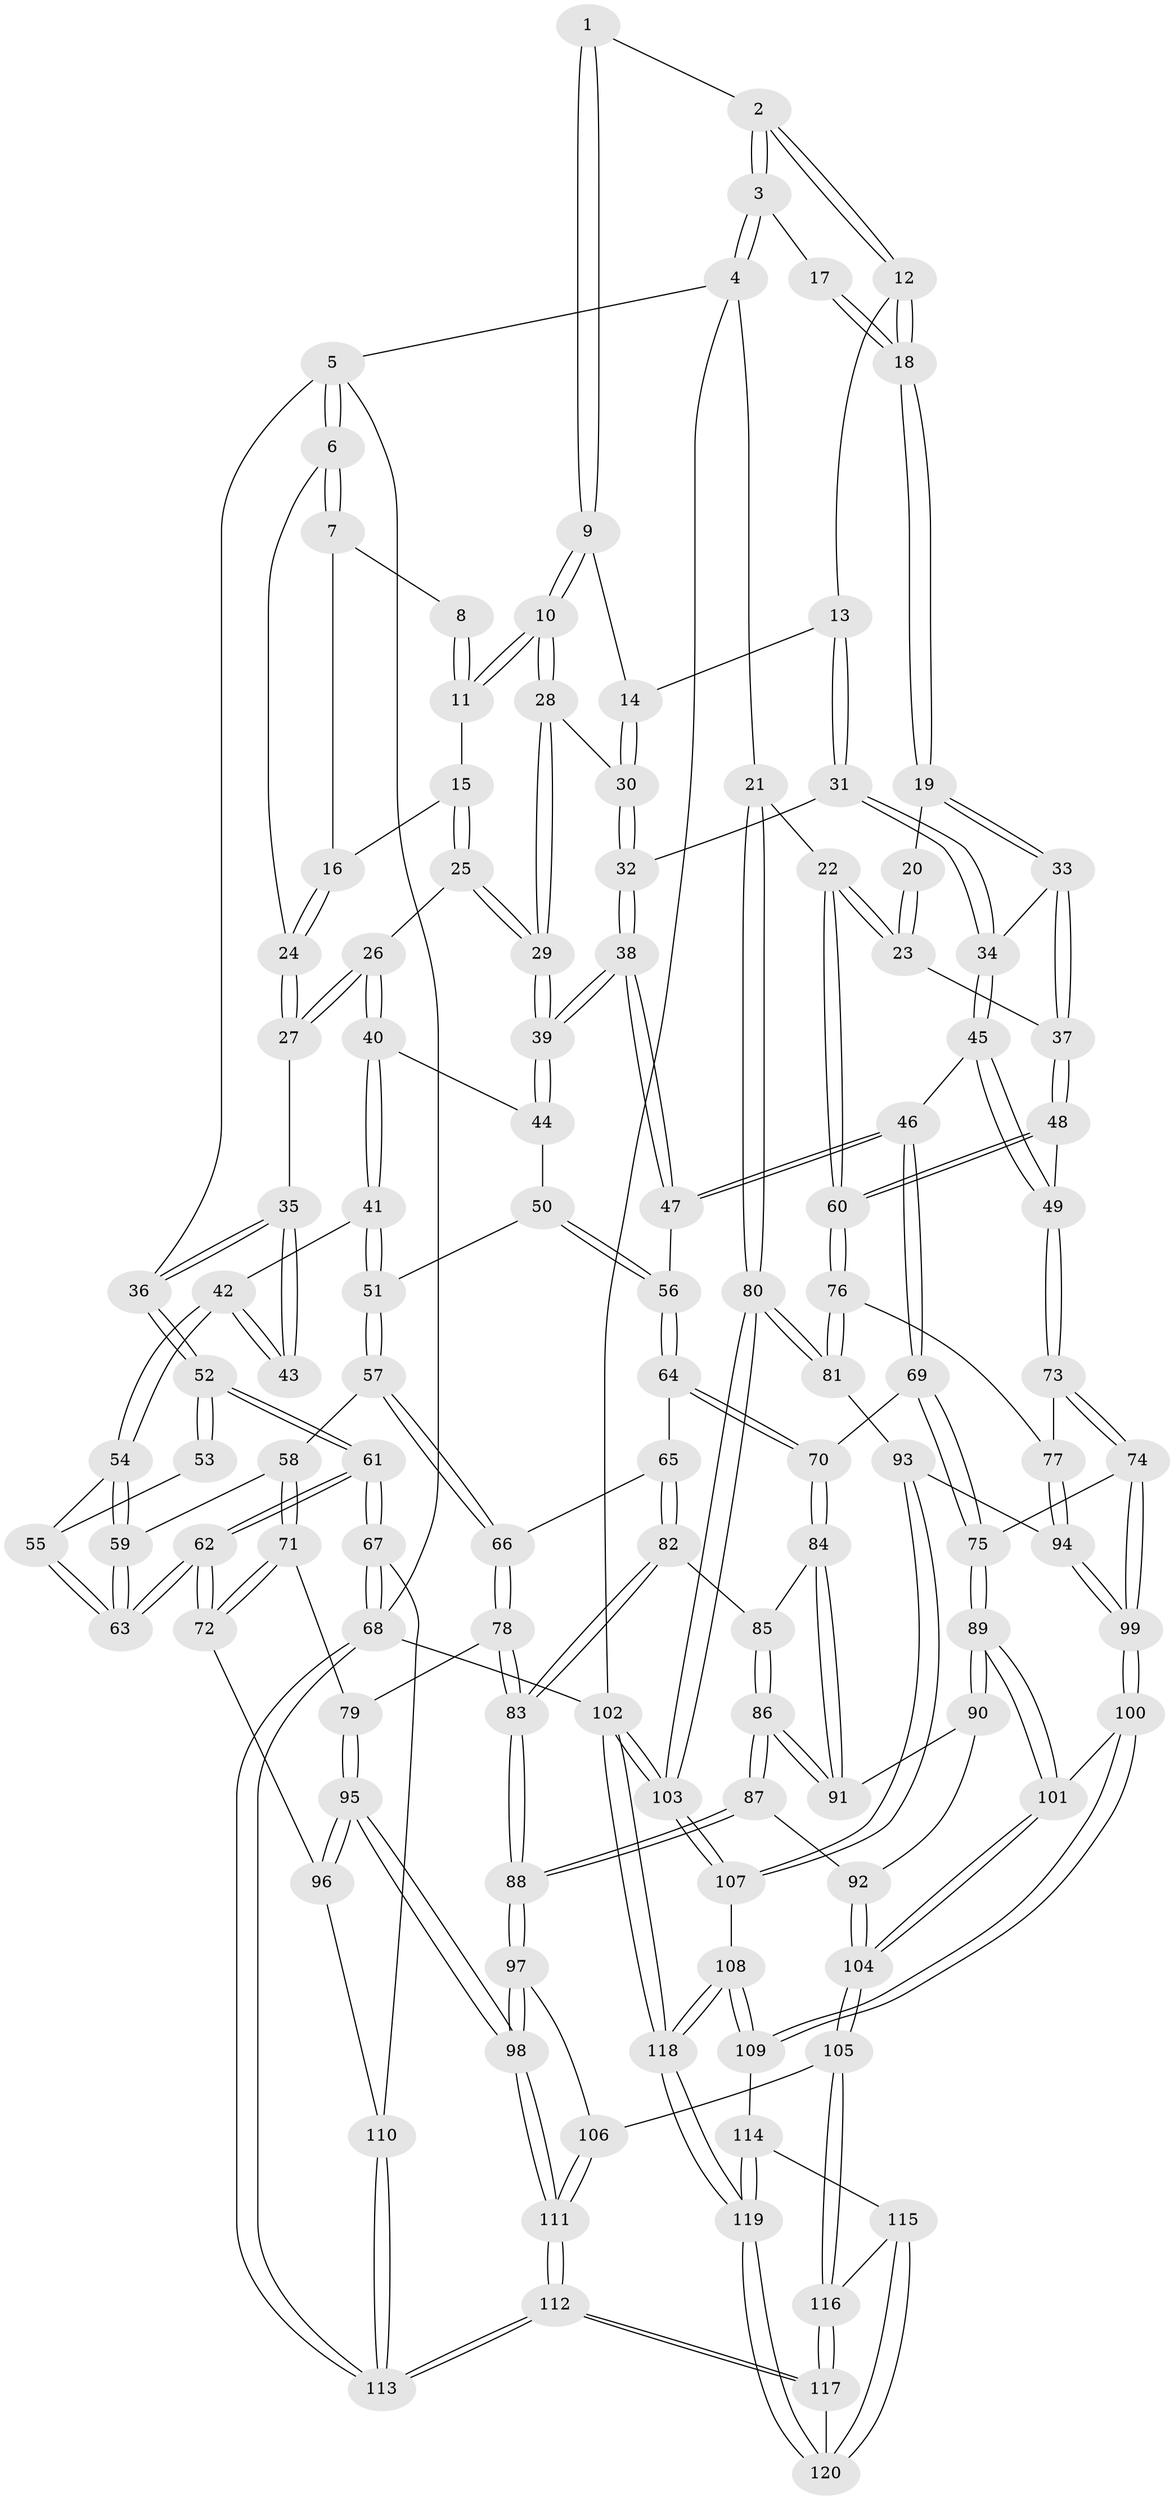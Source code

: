 // Generated by graph-tools (version 1.1) at 2025/27/03/09/25 03:27:03]
// undirected, 120 vertices, 297 edges
graph export_dot {
graph [start="1"]
  node [color=gray90,style=filled];
  1 [pos="+0.6737736851691872+0"];
  2 [pos="+0.8706835273887563+0"];
  3 [pos="+1+0"];
  4 [pos="+1+0"];
  5 [pos="+0+0"];
  6 [pos="+0.02392549951638877+0"];
  7 [pos="+0.2554157107678976+0"];
  8 [pos="+0.5360227679540946+0"];
  9 [pos="+0.6743766792731521+0.09425271096808764"];
  10 [pos="+0.5622936093412476+0.10642577233753865"];
  11 [pos="+0.5301963894302729+0.074916485965092"];
  12 [pos="+0.7637178243616983+0.11364368793243976"];
  13 [pos="+0.7578234294879245+0.11319266376703002"];
  14 [pos="+0.6834699119991183+0.09859882684749446"];
  15 [pos="+0.423130052971941+0.08558084847010834"];
  16 [pos="+0.39686705048734344+0.05767670970420487"];
  17 [pos="+0.9179912761094031+0"];
  18 [pos="+0.7807093625079146+0.12502207048540023"];
  19 [pos="+0.8107368655631292+0.14749822787762373"];
  20 [pos="+0.8899197231197523+0.029157105780743226"];
  21 [pos="+1+0.22691775134338893"];
  22 [pos="+1+0.23858508968210143"];
  23 [pos="+1+0.23610694936071977"];
  24 [pos="+0.2095094939140318+0.11151310162066118"];
  25 [pos="+0.394708712086736+0.14185351624004344"];
  26 [pos="+0.2655228210287176+0.20977801781928004"];
  27 [pos="+0.2138241621324384+0.13572585868330822"];
  28 [pos="+0.5523135231744375+0.16551542520904403"];
  29 [pos="+0.4881942054408426+0.27165784623063355"];
  30 [pos="+0.65522937937074+0.2518547757602266"];
  31 [pos="+0.6682947351953739+0.27021570969447206"];
  32 [pos="+0.6618365623430006+0.2668339885368315"];
  33 [pos="+0.846486250083177+0.1921169180157284"];
  34 [pos="+0.6803703200166404+0.27983148726206075"];
  35 [pos="+0.04256049478842229+0.23346806586086266"];
  36 [pos="+0+0.1106758183247013"];
  37 [pos="+0.9175528950165593+0.24026488560414114"];
  38 [pos="+0.48534796695970805+0.3343523371982037"];
  39 [pos="+0.47983012120728064+0.32091711936576967"];
  40 [pos="+0.26897126853177916+0.24101348615565438"];
  41 [pos="+0.21825470246417522+0.29133723333143496"];
  42 [pos="+0.14568593704896438+0.33566393665895017"];
  43 [pos="+0.10730452059478586+0.3179748210091262"];
  44 [pos="+0.27441691695358905+0.24534052524317432"];
  45 [pos="+0.7229348902461904+0.4160109314298348"];
  46 [pos="+0.7204255993938479+0.41720673697213106"];
  47 [pos="+0.487664686042432+0.3632493183932869"];
  48 [pos="+0.7839178254981433+0.4128292441371084"];
  49 [pos="+0.7533737016262172+0.418260523685052"];
  50 [pos="+0.31183101250426715+0.3776883393795126"];
  51 [pos="+0.27146035936875806+0.443183395537282"];
  52 [pos="+0+0.2008049625354043"];
  53 [pos="+0.046435133191609676+0.36086406539026106"];
  54 [pos="+0.1479783150149257+0.37947028394527543"];
  55 [pos="+0.010978439493201868+0.43450652928662803"];
  56 [pos="+0.47378304505705243+0.39550678036078873"];
  57 [pos="+0.2637417237141187+0.47349372059523553"];
  58 [pos="+0.17067764394664048+0.4548299992742507"];
  59 [pos="+0.16730014802308113+0.4512322609288911"];
  60 [pos="+0.8833194533323029+0.503529171478983"];
  61 [pos="+0+0.5917314741258666"];
  62 [pos="+0+0.589662483055667"];
  63 [pos="+0+0.4891795957942377"];
  64 [pos="+0.4733488102502572+0.3980187323443101"];
  65 [pos="+0.30126949230327477+0.4943403632641224"];
  66 [pos="+0.267548636747125+0.4776599121565308"];
  67 [pos="+0+0.6485311403019324"];
  68 [pos="+0+1"];
  69 [pos="+0.658610324003798+0.5105986987354743"];
  70 [pos="+0.49969975881061696+0.5098828316188974"];
  71 [pos="+0.12629848270234215+0.5848819381006345"];
  72 [pos="+0.03418613570842001+0.6169107995889427"];
  73 [pos="+0.7696087723810547+0.6101351326575388"];
  74 [pos="+0.7472295520444041+0.6270622052091607"];
  75 [pos="+0.6687585486971542+0.5966939847725518"];
  76 [pos="+0.9066226611280319+0.56008089446411"];
  77 [pos="+0.793329893524983+0.6055213783411159"];
  78 [pos="+0.20036989930446847+0.610900428671953"];
  79 [pos="+0.19848079056624945+0.6116037328968117"];
  80 [pos="+1+0.5676795034622323"];
  81 [pos="+0.9571402505848201+0.5971901321678472"];
  82 [pos="+0.32571851862970747+0.5425755807114798"];
  83 [pos="+0.29700111643397525+0.6270248446386478"];
  84 [pos="+0.49674409084214766+0.5205504689464913"];
  85 [pos="+0.3946807454720275+0.562371457469846"];
  86 [pos="+0.3965628462023042+0.643621088722641"];
  87 [pos="+0.3897119749122081+0.676233567098526"];
  88 [pos="+0.33652291431516745+0.7068262985144643"];
  89 [pos="+0.5954144584082606+0.6528389729510432"];
  90 [pos="+0.5139349916701516+0.5794379189616812"];
  91 [pos="+0.5085318814680473+0.5661523028717809"];
  92 [pos="+0.452339779451872+0.6815296872027927"];
  93 [pos="+0.9035822906515582+0.7202671774879887"];
  94 [pos="+0.8765662968775096+0.7223614296014276"];
  95 [pos="+0.194274752847792+0.7769010699249163"];
  96 [pos="+0.17789938979947298+0.7745811225499033"];
  97 [pos="+0.32584374250515746+0.7360705225171097"];
  98 [pos="+0.2217814108024408+0.7929343787770542"];
  99 [pos="+0.7580792837704604+0.7495083670588386"];
  100 [pos="+0.7396938836700537+0.7745581490282885"];
  101 [pos="+0.5866924131666013+0.768990618700287"];
  102 [pos="+1+1"];
  103 [pos="+1+0.9446446409152107"];
  104 [pos="+0.5621408156483034+0.7890796285118244"];
  105 [pos="+0.5375585216562345+0.833535164999446"];
  106 [pos="+0.4249064440356692+0.8227211169772246"];
  107 [pos="+0.9453750592097269+0.7965811922499434"];
  108 [pos="+0.8339282530819203+0.9122787947104283"];
  109 [pos="+0.779885175480048+0.8772397152161393"];
  110 [pos="+0.0716886604358895+0.8150621289018964"];
  111 [pos="+0.25363755325264614+1"];
  112 [pos="+0.23029266835299292+1"];
  113 [pos="+0+1"];
  114 [pos="+0.6975456547384086+0.9268990494600747"];
  115 [pos="+0.6565506343823106+0.9343426983154512"];
  116 [pos="+0.539953797360653+0.8485732120332744"];
  117 [pos="+0.42447384812869765+1"];
  118 [pos="+1+1"];
  119 [pos="+0.8456384039756457+1"];
  120 [pos="+0.603628844098453+1"];
  1 -- 2;
  1 -- 9;
  1 -- 9;
  2 -- 3;
  2 -- 3;
  2 -- 12;
  2 -- 12;
  3 -- 4;
  3 -- 4;
  3 -- 17;
  4 -- 5;
  4 -- 21;
  4 -- 102;
  5 -- 6;
  5 -- 6;
  5 -- 36;
  5 -- 68;
  6 -- 7;
  6 -- 7;
  6 -- 24;
  7 -- 8;
  7 -- 16;
  8 -- 11;
  8 -- 11;
  9 -- 10;
  9 -- 10;
  9 -- 14;
  10 -- 11;
  10 -- 11;
  10 -- 28;
  10 -- 28;
  11 -- 15;
  12 -- 13;
  12 -- 18;
  12 -- 18;
  13 -- 14;
  13 -- 31;
  13 -- 31;
  14 -- 30;
  14 -- 30;
  15 -- 16;
  15 -- 25;
  15 -- 25;
  16 -- 24;
  16 -- 24;
  17 -- 18;
  17 -- 18;
  18 -- 19;
  18 -- 19;
  19 -- 20;
  19 -- 33;
  19 -- 33;
  20 -- 23;
  20 -- 23;
  21 -- 22;
  21 -- 80;
  21 -- 80;
  22 -- 23;
  22 -- 23;
  22 -- 60;
  22 -- 60;
  23 -- 37;
  24 -- 27;
  24 -- 27;
  25 -- 26;
  25 -- 29;
  25 -- 29;
  26 -- 27;
  26 -- 27;
  26 -- 40;
  26 -- 40;
  27 -- 35;
  28 -- 29;
  28 -- 29;
  28 -- 30;
  29 -- 39;
  29 -- 39;
  30 -- 32;
  30 -- 32;
  31 -- 32;
  31 -- 34;
  31 -- 34;
  32 -- 38;
  32 -- 38;
  33 -- 34;
  33 -- 37;
  33 -- 37;
  34 -- 45;
  34 -- 45;
  35 -- 36;
  35 -- 36;
  35 -- 43;
  35 -- 43;
  36 -- 52;
  36 -- 52;
  37 -- 48;
  37 -- 48;
  38 -- 39;
  38 -- 39;
  38 -- 47;
  38 -- 47;
  39 -- 44;
  39 -- 44;
  40 -- 41;
  40 -- 41;
  40 -- 44;
  41 -- 42;
  41 -- 51;
  41 -- 51;
  42 -- 43;
  42 -- 43;
  42 -- 54;
  42 -- 54;
  44 -- 50;
  45 -- 46;
  45 -- 49;
  45 -- 49;
  46 -- 47;
  46 -- 47;
  46 -- 69;
  46 -- 69;
  47 -- 56;
  48 -- 49;
  48 -- 60;
  48 -- 60;
  49 -- 73;
  49 -- 73;
  50 -- 51;
  50 -- 56;
  50 -- 56;
  51 -- 57;
  51 -- 57;
  52 -- 53;
  52 -- 53;
  52 -- 61;
  52 -- 61;
  53 -- 55;
  54 -- 55;
  54 -- 59;
  54 -- 59;
  55 -- 63;
  55 -- 63;
  56 -- 64;
  56 -- 64;
  57 -- 58;
  57 -- 66;
  57 -- 66;
  58 -- 59;
  58 -- 71;
  58 -- 71;
  59 -- 63;
  59 -- 63;
  60 -- 76;
  60 -- 76;
  61 -- 62;
  61 -- 62;
  61 -- 67;
  61 -- 67;
  62 -- 63;
  62 -- 63;
  62 -- 72;
  62 -- 72;
  64 -- 65;
  64 -- 70;
  64 -- 70;
  65 -- 66;
  65 -- 82;
  65 -- 82;
  66 -- 78;
  66 -- 78;
  67 -- 68;
  67 -- 68;
  67 -- 110;
  68 -- 113;
  68 -- 113;
  68 -- 102;
  69 -- 70;
  69 -- 75;
  69 -- 75;
  70 -- 84;
  70 -- 84;
  71 -- 72;
  71 -- 72;
  71 -- 79;
  72 -- 96;
  73 -- 74;
  73 -- 74;
  73 -- 77;
  74 -- 75;
  74 -- 99;
  74 -- 99;
  75 -- 89;
  75 -- 89;
  76 -- 77;
  76 -- 81;
  76 -- 81;
  77 -- 94;
  77 -- 94;
  78 -- 79;
  78 -- 83;
  78 -- 83;
  79 -- 95;
  79 -- 95;
  80 -- 81;
  80 -- 81;
  80 -- 103;
  80 -- 103;
  81 -- 93;
  82 -- 83;
  82 -- 83;
  82 -- 85;
  83 -- 88;
  83 -- 88;
  84 -- 85;
  84 -- 91;
  84 -- 91;
  85 -- 86;
  85 -- 86;
  86 -- 87;
  86 -- 87;
  86 -- 91;
  86 -- 91;
  87 -- 88;
  87 -- 88;
  87 -- 92;
  88 -- 97;
  88 -- 97;
  89 -- 90;
  89 -- 90;
  89 -- 101;
  89 -- 101;
  90 -- 91;
  90 -- 92;
  92 -- 104;
  92 -- 104;
  93 -- 94;
  93 -- 107;
  93 -- 107;
  94 -- 99;
  94 -- 99;
  95 -- 96;
  95 -- 96;
  95 -- 98;
  95 -- 98;
  96 -- 110;
  97 -- 98;
  97 -- 98;
  97 -- 106;
  98 -- 111;
  98 -- 111;
  99 -- 100;
  99 -- 100;
  100 -- 101;
  100 -- 109;
  100 -- 109;
  101 -- 104;
  101 -- 104;
  102 -- 103;
  102 -- 103;
  102 -- 118;
  102 -- 118;
  103 -- 107;
  103 -- 107;
  104 -- 105;
  104 -- 105;
  105 -- 106;
  105 -- 116;
  105 -- 116;
  106 -- 111;
  106 -- 111;
  107 -- 108;
  108 -- 109;
  108 -- 109;
  108 -- 118;
  108 -- 118;
  109 -- 114;
  110 -- 113;
  110 -- 113;
  111 -- 112;
  111 -- 112;
  112 -- 113;
  112 -- 113;
  112 -- 117;
  112 -- 117;
  114 -- 115;
  114 -- 119;
  114 -- 119;
  115 -- 116;
  115 -- 120;
  115 -- 120;
  116 -- 117;
  116 -- 117;
  117 -- 120;
  118 -- 119;
  118 -- 119;
  119 -- 120;
  119 -- 120;
}
